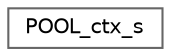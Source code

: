 digraph "类继承关系图"
{
 // LATEX_PDF_SIZE
  bgcolor="transparent";
  edge [fontname=Helvetica,fontsize=10,labelfontname=Helvetica,labelfontsize=10];
  node [fontname=Helvetica,fontsize=10,shape=box,height=0.2,width=0.4];
  rankdir="LR";
  Node0 [id="Node000000",label="POOL_ctx_s",height=0.2,width=0.4,color="grey40", fillcolor="white", style="filled",URL="$struct_p_o_o_l__ctx__s.html",tooltip=" "];
}

